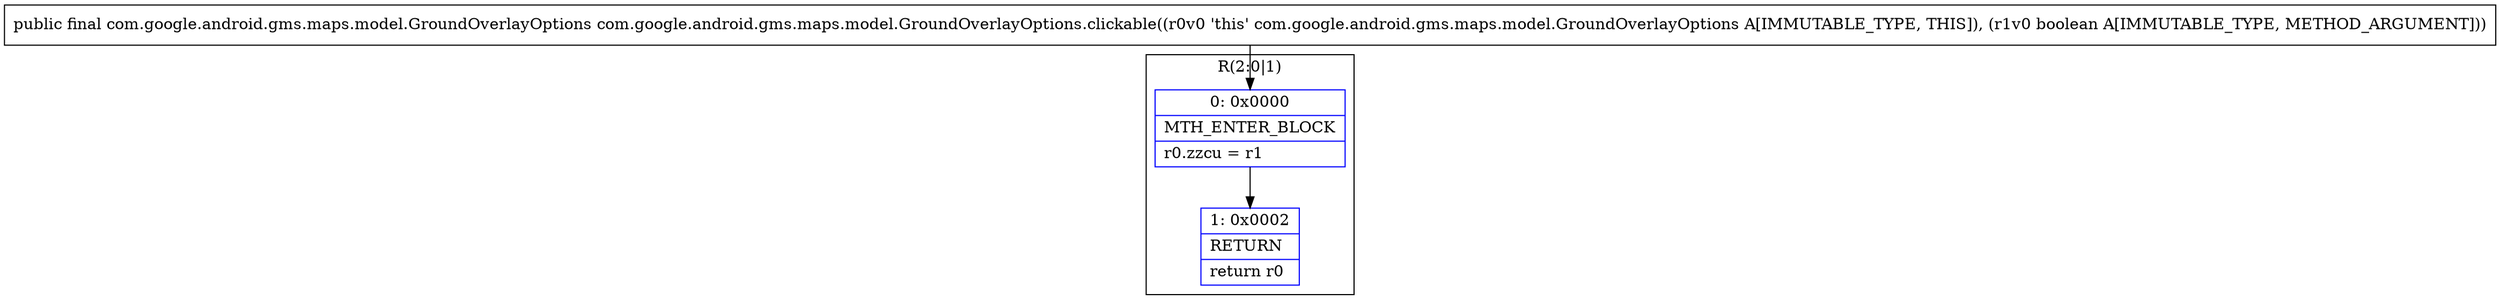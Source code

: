 digraph "CFG forcom.google.android.gms.maps.model.GroundOverlayOptions.clickable(Z)Lcom\/google\/android\/gms\/maps\/model\/GroundOverlayOptions;" {
subgraph cluster_Region_1445487210 {
label = "R(2:0|1)";
node [shape=record,color=blue];
Node_0 [shape=record,label="{0\:\ 0x0000|MTH_ENTER_BLOCK\l|r0.zzcu = r1\l}"];
Node_1 [shape=record,label="{1\:\ 0x0002|RETURN\l|return r0\l}"];
}
MethodNode[shape=record,label="{public final com.google.android.gms.maps.model.GroundOverlayOptions com.google.android.gms.maps.model.GroundOverlayOptions.clickable((r0v0 'this' com.google.android.gms.maps.model.GroundOverlayOptions A[IMMUTABLE_TYPE, THIS]), (r1v0 boolean A[IMMUTABLE_TYPE, METHOD_ARGUMENT])) }"];
MethodNode -> Node_0;
Node_0 -> Node_1;
}

